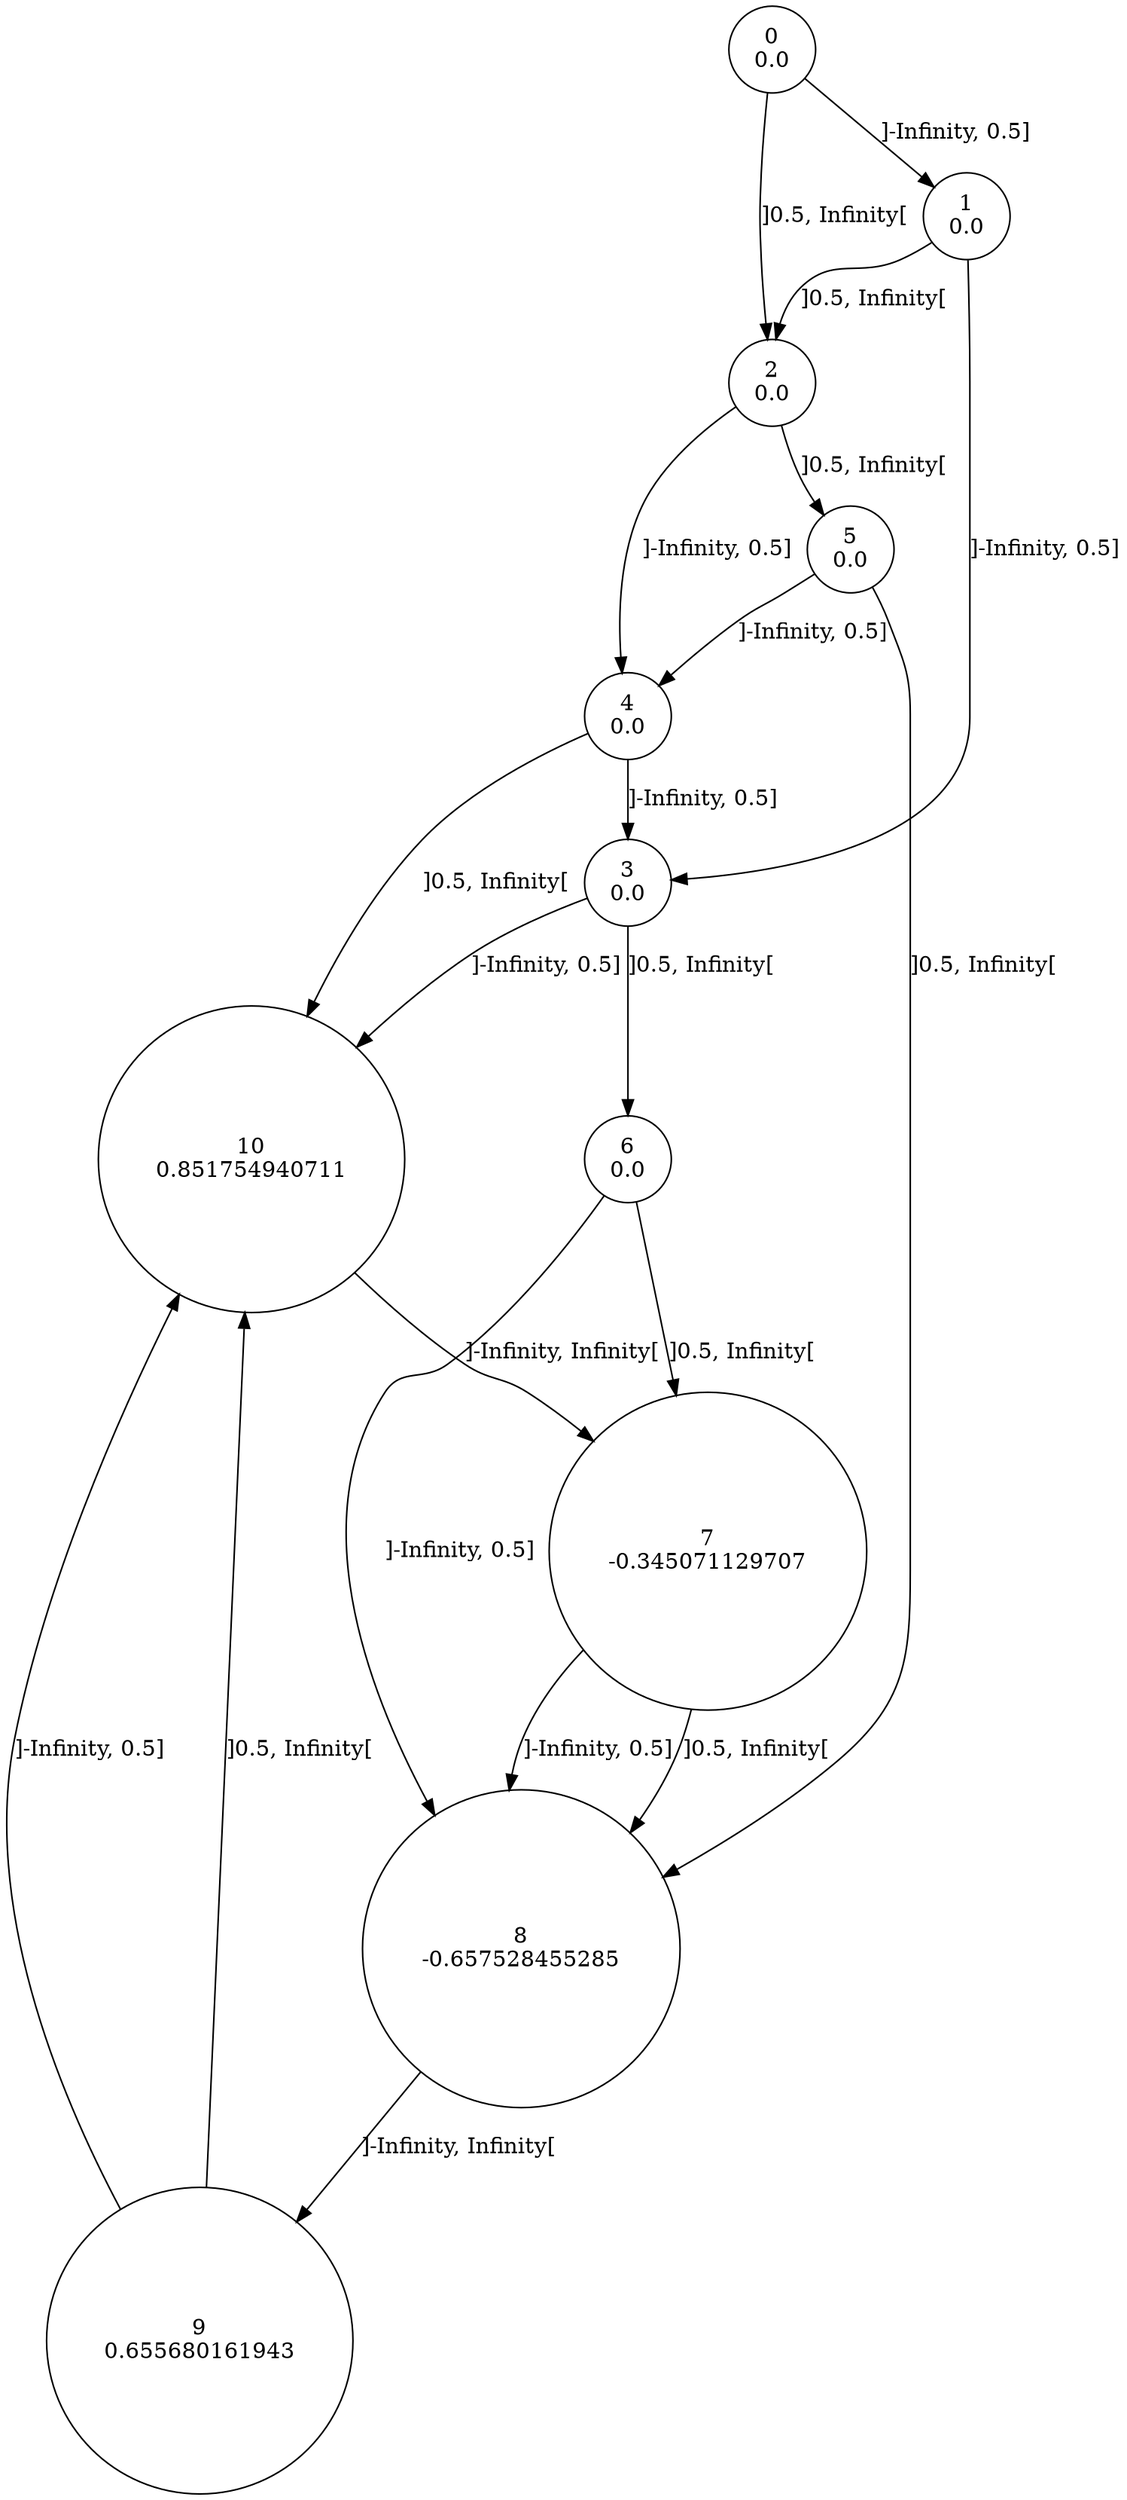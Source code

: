 digraph a {
0 [shape=circle, label="0\n0.0"];
	0 -> 1 [label="]-Infinity, 0.5]"];
	0 -> 2 [label="]0.5, Infinity["];
1 [shape=circle, label="1\n0.0"];
	1 -> 3 [label="]-Infinity, 0.5]"];
	1 -> 2 [label="]0.5, Infinity["];
2 [shape=circle, label="2\n0.0"];
	2 -> 4 [label="]-Infinity, 0.5]"];
	2 -> 5 [label="]0.5, Infinity["];
3 [shape=circle, label="3\n0.0"];
	3 -> 10 [label="]-Infinity, 0.5]"];
	3 -> 6 [label="]0.5, Infinity["];
4 [shape=circle, label="4\n0.0"];
	4 -> 3 [label="]-Infinity, 0.5]"];
	4 -> 10 [label="]0.5, Infinity["];
5 [shape=circle, label="5\n0.0"];
	5 -> 4 [label="]-Infinity, 0.5]"];
	5 -> 8 [label="]0.5, Infinity["];
6 [shape=circle, label="6\n0.0"];
	6 -> 8 [label="]-Infinity, 0.5]"];
	6 -> 7 [label="]0.5, Infinity["];
7 [shape=circle, label="7\n-0.345071129707"];
	7 -> 8 [label="]-Infinity, 0.5]"];
	7 -> 8 [label="]0.5, Infinity["];
8 [shape=circle, label="8\n-0.657528455285"];
	8 -> 9 [label="]-Infinity, Infinity["];
9 [shape=circle, label="9\n0.655680161943"];
	9 -> 10 [label="]-Infinity, 0.5]"];
	9 -> 10 [label="]0.5, Infinity["];
10 [shape=circle, label="10\n0.851754940711"];
	10 -> 7 [label="]-Infinity, Infinity["];
}